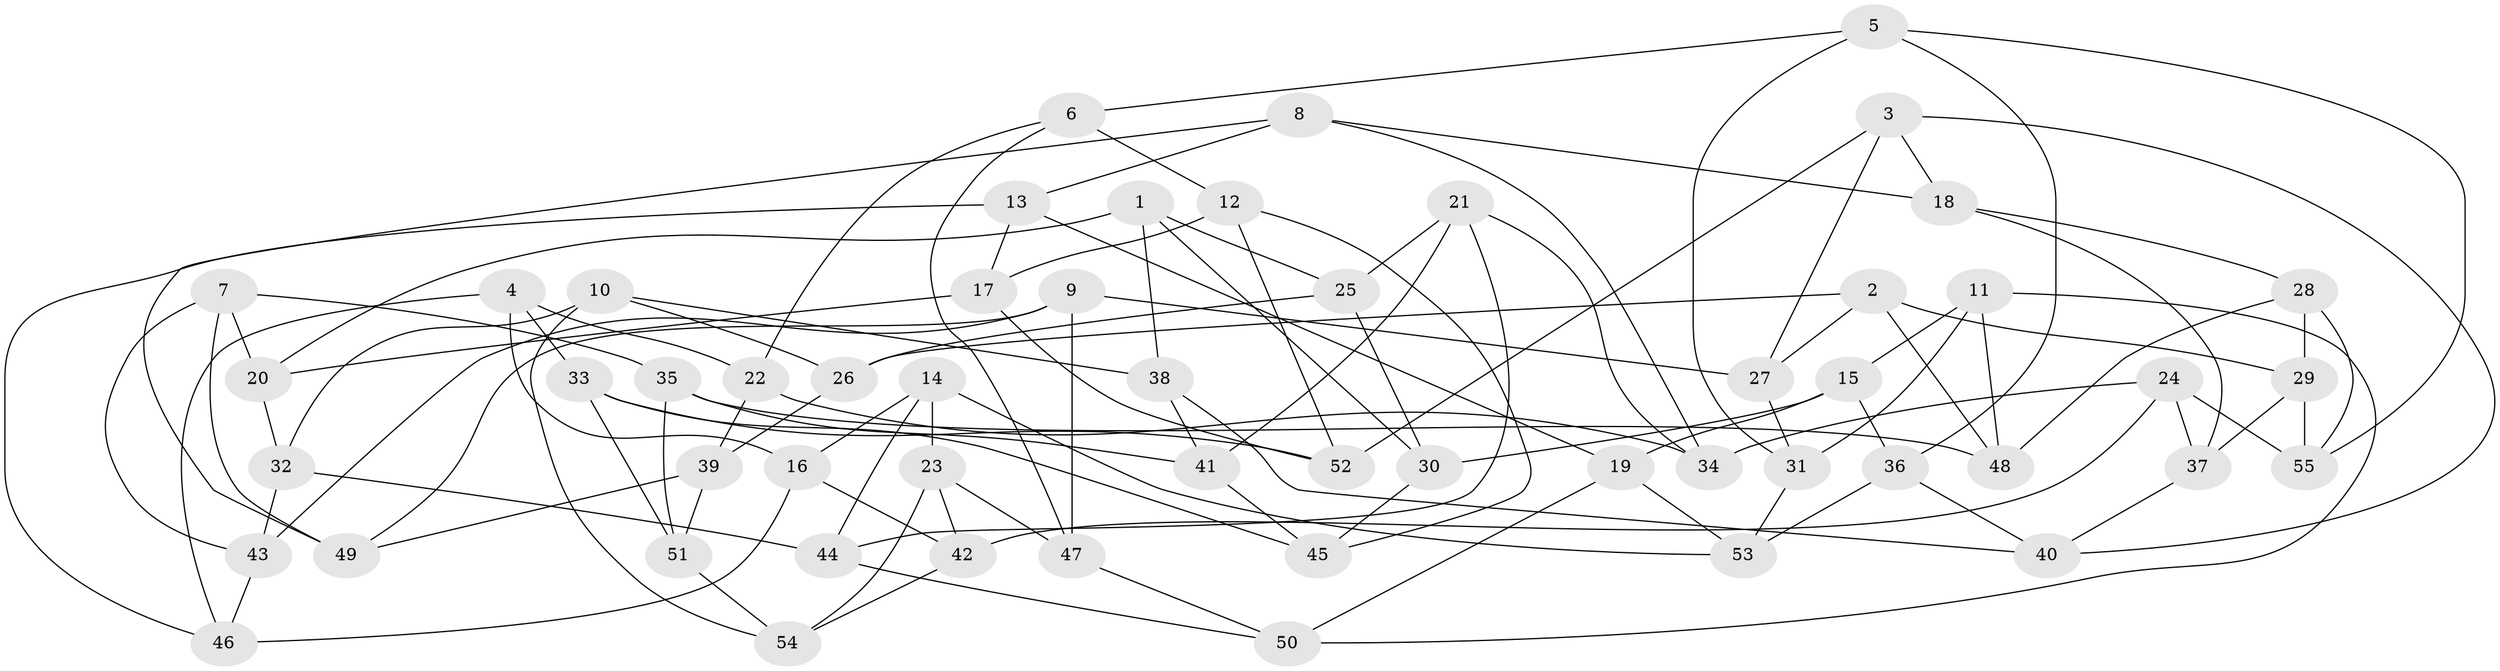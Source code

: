 // coarse degree distribution, {6: 0.5151515151515151, 4: 0.30303030303030304, 5: 0.15151515151515152, 3: 0.030303030303030304}
// Generated by graph-tools (version 1.1) at 2025/52/02/27/25 19:52:30]
// undirected, 55 vertices, 110 edges
graph export_dot {
graph [start="1"]
  node [color=gray90,style=filled];
  1;
  2;
  3;
  4;
  5;
  6;
  7;
  8;
  9;
  10;
  11;
  12;
  13;
  14;
  15;
  16;
  17;
  18;
  19;
  20;
  21;
  22;
  23;
  24;
  25;
  26;
  27;
  28;
  29;
  30;
  31;
  32;
  33;
  34;
  35;
  36;
  37;
  38;
  39;
  40;
  41;
  42;
  43;
  44;
  45;
  46;
  47;
  48;
  49;
  50;
  51;
  52;
  53;
  54;
  55;
  1 -- 38;
  1 -- 20;
  1 -- 25;
  1 -- 30;
  2 -- 26;
  2 -- 27;
  2 -- 48;
  2 -- 29;
  3 -- 18;
  3 -- 27;
  3 -- 52;
  3 -- 40;
  4 -- 22;
  4 -- 33;
  4 -- 46;
  4 -- 16;
  5 -- 36;
  5 -- 55;
  5 -- 6;
  5 -- 31;
  6 -- 12;
  6 -- 47;
  6 -- 22;
  7 -- 35;
  7 -- 20;
  7 -- 49;
  7 -- 43;
  8 -- 18;
  8 -- 34;
  8 -- 13;
  8 -- 49;
  9 -- 47;
  9 -- 49;
  9 -- 43;
  9 -- 27;
  10 -- 26;
  10 -- 32;
  10 -- 54;
  10 -- 38;
  11 -- 48;
  11 -- 15;
  11 -- 31;
  11 -- 50;
  12 -- 17;
  12 -- 45;
  12 -- 52;
  13 -- 17;
  13 -- 19;
  13 -- 46;
  14 -- 23;
  14 -- 53;
  14 -- 44;
  14 -- 16;
  15 -- 30;
  15 -- 19;
  15 -- 36;
  16 -- 46;
  16 -- 42;
  17 -- 52;
  17 -- 20;
  18 -- 28;
  18 -- 37;
  19 -- 50;
  19 -- 53;
  20 -- 32;
  21 -- 34;
  21 -- 41;
  21 -- 25;
  21 -- 44;
  22 -- 34;
  22 -- 39;
  23 -- 47;
  23 -- 42;
  23 -- 54;
  24 -- 37;
  24 -- 55;
  24 -- 42;
  24 -- 34;
  25 -- 26;
  25 -- 30;
  26 -- 39;
  27 -- 31;
  28 -- 29;
  28 -- 48;
  28 -- 55;
  29 -- 37;
  29 -- 55;
  30 -- 45;
  31 -- 53;
  32 -- 44;
  32 -- 43;
  33 -- 52;
  33 -- 45;
  33 -- 51;
  35 -- 41;
  35 -- 48;
  35 -- 51;
  36 -- 53;
  36 -- 40;
  37 -- 40;
  38 -- 41;
  38 -- 40;
  39 -- 49;
  39 -- 51;
  41 -- 45;
  42 -- 54;
  43 -- 46;
  44 -- 50;
  47 -- 50;
  51 -- 54;
}
